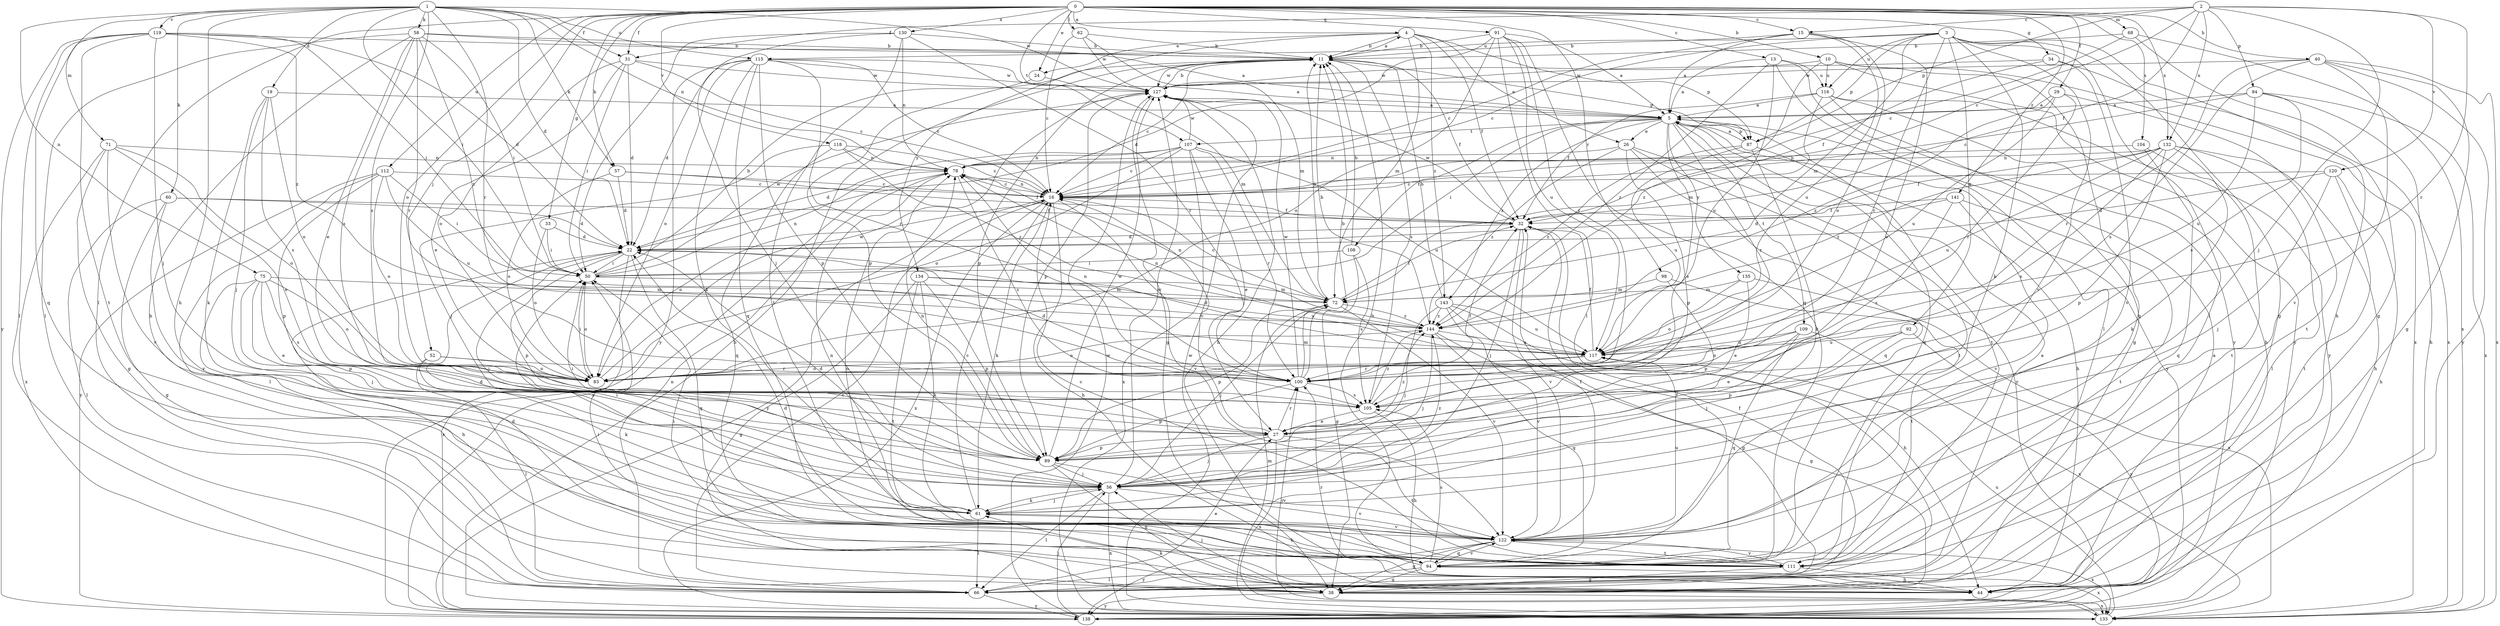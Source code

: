 strict digraph  {
0;
1;
2;
3;
4;
5;
10;
11;
13;
15;
16;
19;
22;
24;
26;
27;
29;
31;
32;
33;
34;
38;
40;
44;
50;
52;
56;
57;
58;
60;
61;
62;
66;
68;
71;
72;
75;
78;
83;
84;
87;
89;
91;
92;
94;
98;
100;
104;
105;
107;
108;
109;
111;
112;
115;
116;
117;
118;
119;
120;
122;
127;
130;
132;
133;
134;
135;
138;
141;
143;
144;
0 -> 4  [label=a];
0 -> 10  [label=b];
0 -> 13  [label=c];
0 -> 15  [label=c];
0 -> 24  [label=e];
0 -> 29  [label=f];
0 -> 31  [label=f];
0 -> 33  [label=g];
0 -> 34  [label=g];
0 -> 40  [label=h];
0 -> 52  [label=j];
0 -> 57  [label=k];
0 -> 62  [label=l];
0 -> 66  [label=l];
0 -> 68  [label=m];
0 -> 83  [label=o];
0 -> 91  [label=q];
0 -> 98  [label=r];
0 -> 104  [label=s];
0 -> 107  [label=t];
0 -> 112  [label=u];
0 -> 118  [label=v];
0 -> 130  [label=x];
0 -> 132  [label=x];
0 -> 141  [label=z];
1 -> 19  [label=d];
1 -> 22  [label=d];
1 -> 31  [label=f];
1 -> 44  [label=h];
1 -> 50  [label=i];
1 -> 57  [label=k];
1 -> 58  [label=k];
1 -> 60  [label=k];
1 -> 71  [label=m];
1 -> 75  [label=n];
1 -> 78  [label=n];
1 -> 100  [label=r];
1 -> 105  [label=s];
1 -> 115  [label=u];
1 -> 119  [label=v];
1 -> 127  [label=w];
2 -> 15  [label=c];
2 -> 16  [label=c];
2 -> 31  [label=f];
2 -> 32  [label=f];
2 -> 56  [label=j];
2 -> 84  [label=p];
2 -> 87  [label=p];
2 -> 100  [label=r];
2 -> 120  [label=v];
2 -> 132  [label=x];
3 -> 16  [label=c];
3 -> 38  [label=g];
3 -> 44  [label=h];
3 -> 61  [label=k];
3 -> 66  [label=l];
3 -> 72  [label=m];
3 -> 87  [label=p];
3 -> 92  [label=q];
3 -> 100  [label=r];
3 -> 115  [label=u];
3 -> 116  [label=u];
3 -> 122  [label=v];
4 -> 11  [label=b];
4 -> 24  [label=e];
4 -> 26  [label=e];
4 -> 32  [label=f];
4 -> 72  [label=m];
4 -> 87  [label=p];
4 -> 134  [label=y];
4 -> 143  [label=z];
5 -> 26  [label=e];
5 -> 27  [label=e];
5 -> 50  [label=i];
5 -> 87  [label=p];
5 -> 94  [label=q];
5 -> 100  [label=r];
5 -> 107  [label=t];
5 -> 108  [label=t];
5 -> 109  [label=t];
5 -> 111  [label=t];
5 -> 135  [label=y];
5 -> 138  [label=y];
5 -> 143  [label=z];
10 -> 94  [label=q];
10 -> 116  [label=u];
10 -> 127  [label=w];
10 -> 133  [label=x];
10 -> 138  [label=y];
10 -> 144  [label=z];
11 -> 4  [label=a];
11 -> 16  [label=c];
11 -> 32  [label=f];
11 -> 87  [label=p];
11 -> 89  [label=p];
11 -> 105  [label=s];
11 -> 127  [label=w];
13 -> 5  [label=a];
13 -> 66  [label=l];
13 -> 116  [label=u];
13 -> 117  [label=u];
13 -> 138  [label=y];
13 -> 144  [label=z];
15 -> 5  [label=a];
15 -> 11  [label=b];
15 -> 16  [label=c];
15 -> 27  [label=e];
15 -> 83  [label=o];
15 -> 117  [label=u];
16 -> 32  [label=f];
16 -> 44  [label=h];
16 -> 61  [label=k];
16 -> 78  [label=n];
16 -> 83  [label=o];
16 -> 122  [label=v];
16 -> 133  [label=x];
16 -> 138  [label=y];
19 -> 5  [label=a];
19 -> 56  [label=j];
19 -> 61  [label=k];
19 -> 83  [label=o];
19 -> 105  [label=s];
22 -> 50  [label=i];
22 -> 56  [label=j];
22 -> 89  [label=p];
22 -> 94  [label=q];
22 -> 133  [label=x];
24 -> 72  [label=m];
24 -> 89  [label=p];
26 -> 78  [label=n];
26 -> 89  [label=p];
26 -> 94  [label=q];
26 -> 111  [label=t];
26 -> 138  [label=y];
26 -> 144  [label=z];
27 -> 16  [label=c];
27 -> 56  [label=j];
27 -> 89  [label=p];
27 -> 100  [label=r];
27 -> 111  [label=t];
27 -> 133  [label=x];
27 -> 144  [label=z];
29 -> 5  [label=a];
29 -> 100  [label=r];
29 -> 111  [label=t];
29 -> 117  [label=u];
29 -> 144  [label=z];
31 -> 16  [label=c];
31 -> 22  [label=d];
31 -> 27  [label=e];
31 -> 50  [label=i];
31 -> 83  [label=o];
31 -> 127  [label=w];
32 -> 22  [label=d];
32 -> 56  [label=j];
32 -> 122  [label=v];
32 -> 127  [label=w];
33 -> 22  [label=d];
33 -> 50  [label=i];
33 -> 83  [label=o];
34 -> 32  [label=f];
34 -> 122  [label=v];
34 -> 127  [label=w];
34 -> 133  [label=x];
38 -> 22  [label=d];
38 -> 56  [label=j];
38 -> 61  [label=k];
38 -> 133  [label=x];
38 -> 138  [label=y];
40 -> 38  [label=g];
40 -> 100  [label=r];
40 -> 105  [label=s];
40 -> 122  [label=v];
40 -> 127  [label=w];
40 -> 133  [label=x];
40 -> 138  [label=y];
44 -> 5  [label=a];
44 -> 50  [label=i];
44 -> 100  [label=r];
50 -> 11  [label=b];
50 -> 72  [label=m];
50 -> 78  [label=n];
50 -> 83  [label=o];
50 -> 127  [label=w];
52 -> 61  [label=k];
52 -> 66  [label=l];
52 -> 83  [label=o];
52 -> 100  [label=r];
56 -> 22  [label=d];
56 -> 61  [label=k];
56 -> 66  [label=l];
56 -> 122  [label=v];
56 -> 127  [label=w];
56 -> 133  [label=x];
56 -> 144  [label=z];
57 -> 16  [label=c];
57 -> 22  [label=d];
57 -> 32  [label=f];
57 -> 83  [label=o];
58 -> 5  [label=a];
58 -> 11  [label=b];
58 -> 27  [label=e];
58 -> 44  [label=h];
58 -> 50  [label=i];
58 -> 66  [label=l];
58 -> 100  [label=r];
58 -> 105  [label=s];
58 -> 144  [label=z];
60 -> 22  [label=d];
60 -> 32  [label=f];
60 -> 38  [label=g];
60 -> 66  [label=l];
60 -> 122  [label=v];
61 -> 16  [label=c];
61 -> 22  [label=d];
61 -> 50  [label=i];
61 -> 56  [label=j];
61 -> 66  [label=l];
61 -> 122  [label=v];
62 -> 11  [label=b];
62 -> 16  [label=c];
62 -> 72  [label=m];
62 -> 127  [label=w];
66 -> 5  [label=a];
66 -> 16  [label=c];
66 -> 27  [label=e];
66 -> 32  [label=f];
66 -> 78  [label=n];
66 -> 138  [label=y];
68 -> 11  [label=b];
68 -> 16  [label=c];
68 -> 38  [label=g];
68 -> 133  [label=x];
71 -> 27  [label=e];
71 -> 38  [label=g];
71 -> 78  [label=n];
71 -> 83  [label=o];
71 -> 122  [label=v];
71 -> 133  [label=x];
72 -> 11  [label=b];
72 -> 16  [label=c];
72 -> 32  [label=f];
72 -> 56  [label=j];
72 -> 89  [label=p];
72 -> 122  [label=v];
72 -> 144  [label=z];
75 -> 27  [label=e];
75 -> 44  [label=h];
75 -> 56  [label=j];
75 -> 72  [label=m];
75 -> 83  [label=o];
75 -> 89  [label=p];
75 -> 105  [label=s];
78 -> 16  [label=c];
78 -> 105  [label=s];
78 -> 138  [label=y];
83 -> 50  [label=i];
83 -> 127  [label=w];
84 -> 5  [label=a];
84 -> 16  [label=c];
84 -> 44  [label=h];
84 -> 105  [label=s];
84 -> 117  [label=u];
84 -> 133  [label=x];
87 -> 5  [label=a];
87 -> 44  [label=h];
87 -> 61  [label=k];
87 -> 117  [label=u];
87 -> 144  [label=z];
89 -> 38  [label=g];
89 -> 50  [label=i];
89 -> 56  [label=j];
89 -> 78  [label=n];
89 -> 122  [label=v];
89 -> 127  [label=w];
91 -> 5  [label=a];
91 -> 11  [label=b];
91 -> 22  [label=d];
91 -> 66  [label=l];
91 -> 83  [label=o];
91 -> 94  [label=q];
91 -> 100  [label=r];
91 -> 117  [label=u];
92 -> 56  [label=j];
92 -> 89  [label=p];
92 -> 117  [label=u];
92 -> 138  [label=y];
94 -> 11  [label=b];
94 -> 32  [label=f];
94 -> 38  [label=g];
94 -> 44  [label=h];
94 -> 50  [label=i];
94 -> 61  [label=k];
94 -> 66  [label=l];
94 -> 105  [label=s];
94 -> 122  [label=v];
98 -> 72  [label=m];
98 -> 89  [label=p];
98 -> 111  [label=t];
100 -> 11  [label=b];
100 -> 22  [label=d];
100 -> 72  [label=m];
100 -> 78  [label=n];
100 -> 89  [label=p];
100 -> 105  [label=s];
100 -> 127  [label=w];
104 -> 78  [label=n];
104 -> 94  [label=q];
104 -> 111  [label=t];
105 -> 27  [label=e];
105 -> 32  [label=f];
105 -> 44  [label=h];
105 -> 144  [label=z];
107 -> 16  [label=c];
107 -> 22  [label=d];
107 -> 27  [label=e];
107 -> 78  [label=n];
107 -> 83  [label=o];
107 -> 100  [label=r];
107 -> 117  [label=u];
107 -> 127  [label=w];
107 -> 133  [label=x];
108 -> 11  [label=b];
108 -> 38  [label=g];
108 -> 50  [label=i];
108 -> 105  [label=s];
109 -> 27  [label=e];
109 -> 83  [label=o];
109 -> 94  [label=q];
109 -> 117  [label=u];
109 -> 133  [label=x];
111 -> 16  [label=c];
111 -> 22  [label=d];
111 -> 38  [label=g];
111 -> 78  [label=n];
111 -> 122  [label=v];
111 -> 133  [label=x];
112 -> 16  [label=c];
112 -> 50  [label=i];
112 -> 66  [label=l];
112 -> 83  [label=o];
112 -> 89  [label=p];
112 -> 117  [label=u];
112 -> 138  [label=y];
115 -> 5  [label=a];
115 -> 16  [label=c];
115 -> 22  [label=d];
115 -> 61  [label=k];
115 -> 83  [label=o];
115 -> 89  [label=p];
115 -> 94  [label=q];
115 -> 100  [label=r];
115 -> 127  [label=w];
115 -> 138  [label=y];
116 -> 5  [label=a];
116 -> 32  [label=f];
116 -> 38  [label=g];
116 -> 44  [label=h];
116 -> 72  [label=m];
116 -> 138  [label=y];
117 -> 22  [label=d];
117 -> 32  [label=f];
117 -> 78  [label=n];
117 -> 83  [label=o];
117 -> 100  [label=r];
118 -> 16  [label=c];
118 -> 56  [label=j];
118 -> 78  [label=n];
118 -> 94  [label=q];
118 -> 144  [label=z];
119 -> 11  [label=b];
119 -> 22  [label=d];
119 -> 50  [label=i];
119 -> 56  [label=j];
119 -> 66  [label=l];
119 -> 94  [label=q];
119 -> 111  [label=t];
119 -> 138  [label=y];
119 -> 144  [label=z];
120 -> 16  [label=c];
120 -> 22  [label=d];
120 -> 44  [label=h];
120 -> 56  [label=j];
120 -> 111  [label=t];
122 -> 32  [label=f];
122 -> 38  [label=g];
122 -> 78  [label=n];
122 -> 94  [label=q];
122 -> 111  [label=t];
122 -> 117  [label=u];
122 -> 133  [label=x];
122 -> 138  [label=y];
127 -> 5  [label=a];
127 -> 11  [label=b];
127 -> 38  [label=g];
127 -> 44  [label=h];
127 -> 89  [label=p];
130 -> 11  [label=b];
130 -> 50  [label=i];
130 -> 56  [label=j];
130 -> 78  [label=n];
130 -> 100  [label=r];
130 -> 111  [label=t];
132 -> 32  [label=f];
132 -> 44  [label=h];
132 -> 61  [label=k];
132 -> 66  [label=l];
132 -> 78  [label=n];
132 -> 89  [label=p];
132 -> 105  [label=s];
132 -> 117  [label=u];
132 -> 144  [label=z];
133 -> 11  [label=b];
133 -> 72  [label=m];
133 -> 100  [label=r];
133 -> 117  [label=u];
133 -> 127  [label=w];
134 -> 38  [label=g];
134 -> 61  [label=k];
134 -> 72  [label=m];
134 -> 89  [label=p];
134 -> 111  [label=t];
134 -> 117  [label=u];
135 -> 27  [label=e];
135 -> 72  [label=m];
135 -> 83  [label=o];
135 -> 133  [label=x];
138 -> 56  [label=j];
138 -> 127  [label=w];
141 -> 22  [label=d];
141 -> 32  [label=f];
141 -> 105  [label=s];
141 -> 111  [label=t];
141 -> 122  [label=v];
143 -> 11  [label=b];
143 -> 38  [label=g];
143 -> 44  [label=h];
143 -> 56  [label=j];
143 -> 117  [label=u];
143 -> 122  [label=v];
143 -> 144  [label=z];
144 -> 11  [label=b];
144 -> 38  [label=g];
144 -> 56  [label=j];
144 -> 78  [label=n];
144 -> 83  [label=o];
144 -> 94  [label=q];
144 -> 117  [label=u];
}
